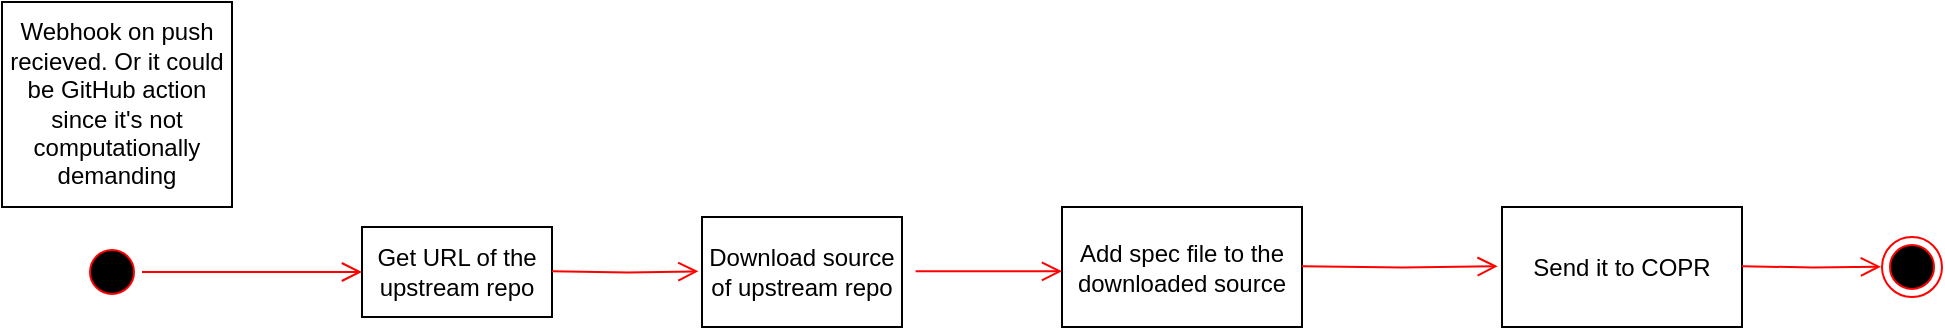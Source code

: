 <mxfile version="20.6.0" type="device"><diagram id="5fjP8VpuACR_454g6K9-" name="Page-1"><mxGraphModel dx="1052" dy="614" grid="1" gridSize="10" guides="1" tooltips="1" connect="1" arrows="1" fold="1" page="1" pageScale="1" pageWidth="850" pageHeight="1100" math="0" shadow="0"><root><mxCell id="0"/><mxCell id="1" parent="0"/><mxCell id="Cqj8kXHt6X2Fm_coJozt-3" value="" style="ellipse;html=1;shape=startState;fillColor=#000000;strokeColor=#ff0000;" vertex="1" parent="1"><mxGeometry x="100" y="300" width="30" height="30" as="geometry"/></mxCell><mxCell id="Cqj8kXHt6X2Fm_coJozt-4" value="" style="edgeStyle=orthogonalEdgeStyle;html=1;verticalAlign=bottom;endArrow=open;endSize=8;strokeColor=#ff0000;rounded=0;" edge="1" source="Cqj8kXHt6X2Fm_coJozt-3" parent="1"><mxGeometry relative="1" as="geometry"><mxPoint x="240" y="315" as="targetPoint"/></mxGeometry></mxCell><mxCell id="Cqj8kXHt6X2Fm_coJozt-5" value="Get URL of the upstream repo" style="rounded=0;whiteSpace=wrap;html=1;" vertex="1" parent="1"><mxGeometry x="240" y="292.5" width="95" height="45" as="geometry"/></mxCell><mxCell id="Cqj8kXHt6X2Fm_coJozt-9" value="" style="edgeStyle=orthogonalEdgeStyle;html=1;verticalAlign=bottom;endArrow=open;endSize=8;strokeColor=#ff0000;rounded=0;entryX=-0.018;entryY=0.494;entryDx=0;entryDy=0;entryPerimeter=0;" edge="1" parent="1" target="Cqj8kXHt6X2Fm_coJozt-10"><mxGeometry relative="1" as="geometry"><mxPoint x="445" y="314.66" as="targetPoint"/><mxPoint x="335" y="314.66" as="sourcePoint"/></mxGeometry></mxCell><mxCell id="Cqj8kXHt6X2Fm_coJozt-10" value="Download source of upstream repo" style="rounded=0;whiteSpace=wrap;html=1;" vertex="1" parent="1"><mxGeometry x="410" y="287.5" width="100" height="55" as="geometry"/></mxCell><mxCell id="Cqj8kXHt6X2Fm_coJozt-18" value="Add spec file to the downloaded source" style="rounded=0;whiteSpace=wrap;html=1;" vertex="1" parent="1"><mxGeometry x="590" y="282.5" width="120" height="60" as="geometry"/></mxCell><mxCell id="Cqj8kXHt6X2Fm_coJozt-20" value="" style="edgeStyle=orthogonalEdgeStyle;html=1;verticalAlign=bottom;endArrow=open;endSize=8;strokeColor=#ff0000;rounded=0;entryX=-0.018;entryY=0.494;entryDx=0;entryDy=0;entryPerimeter=0;" edge="1" parent="1"><mxGeometry relative="1" as="geometry"><mxPoint x="590" y="314.67" as="targetPoint"/><mxPoint x="516.8" y="314.66" as="sourcePoint"/></mxGeometry></mxCell><mxCell id="Cqj8kXHt6X2Fm_coJozt-21" value="" style="edgeStyle=orthogonalEdgeStyle;html=1;verticalAlign=bottom;endArrow=open;endSize=8;strokeColor=#ff0000;rounded=0;entryX=-0.018;entryY=0.494;entryDx=0;entryDy=0;entryPerimeter=0;" edge="1" parent="1" target="Cqj8kXHt6X2Fm_coJozt-22"><mxGeometry relative="1" as="geometry"><mxPoint x="783.2" y="312.17" as="targetPoint"/><mxPoint x="710" y="312.16" as="sourcePoint"/></mxGeometry></mxCell><mxCell id="Cqj8kXHt6X2Fm_coJozt-22" value="Send it to COPR" style="rounded=0;whiteSpace=wrap;html=1;" vertex="1" parent="1"><mxGeometry x="810" y="282.5" width="120" height="60" as="geometry"/></mxCell><mxCell id="Cqj8kXHt6X2Fm_coJozt-24" value="" style="edgeStyle=orthogonalEdgeStyle;html=1;verticalAlign=bottom;endArrow=open;endSize=8;strokeColor=#ff0000;rounded=0;entryX=-0.018;entryY=0.494;entryDx=0;entryDy=0;entryPerimeter=0;" edge="1" parent="1" target="Cqj8kXHt6X2Fm_coJozt-25"><mxGeometry relative="1" as="geometry"><mxPoint x="1003.2" y="312.17" as="targetPoint"/><mxPoint x="930" y="312.16" as="sourcePoint"/></mxGeometry></mxCell><mxCell id="Cqj8kXHt6X2Fm_coJozt-25" value="" style="ellipse;html=1;shape=endState;fillColor=#000000;strokeColor=#ff0000;" vertex="1" parent="1"><mxGeometry x="1000" y="297.5" width="30" height="30" as="geometry"/></mxCell><mxCell id="Cqj8kXHt6X2Fm_coJozt-26" value="Webhook on push recieved. Or it could be GitHub action since it's not computationally demanding" style="rounded=0;whiteSpace=wrap;html=1;" vertex="1" parent="1"><mxGeometry x="60" y="180" width="115" height="102.5" as="geometry"/></mxCell></root></mxGraphModel></diagram></mxfile>